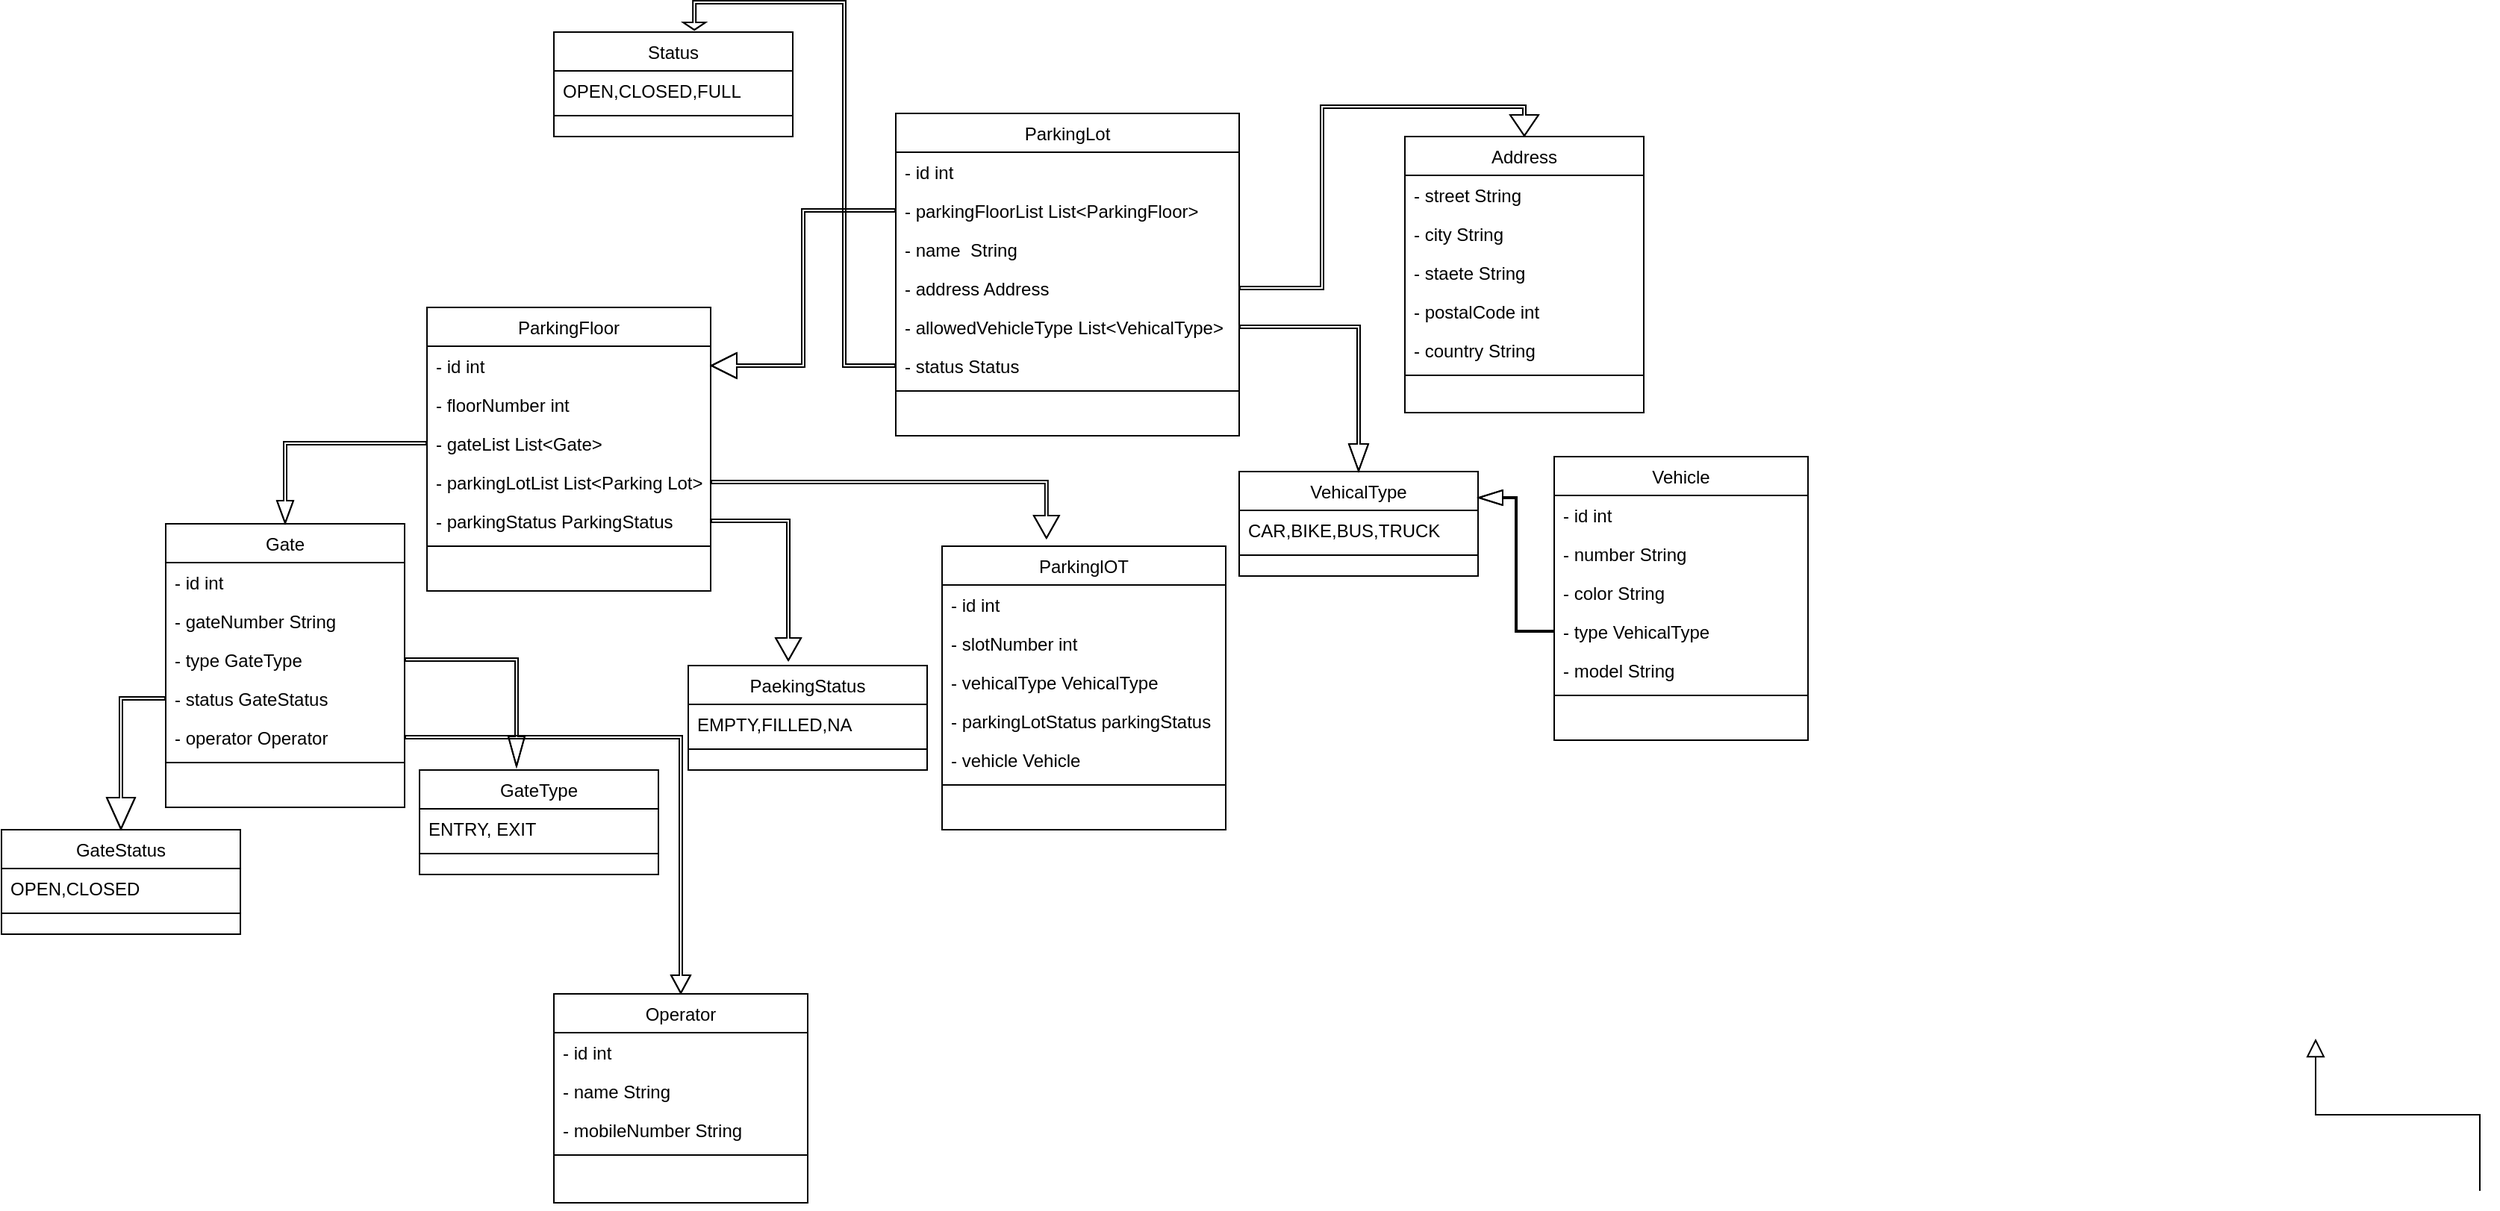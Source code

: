 <mxfile version="22.0.0" type="github">
  <diagram id="C5RBs43oDa-KdzZeNtuy" name="Page-1">
    <mxGraphModel dx="2261" dy="750" grid="1" gridSize="10" guides="1" tooltips="1" connect="1" arrows="1" fold="1" page="1" pageScale="1" pageWidth="827" pageHeight="1169" math="0" shadow="0">
      <root>
        <mxCell id="WIyWlLk6GJQsqaUBKTNV-0" />
        <mxCell id="WIyWlLk6GJQsqaUBKTNV-1" parent="WIyWlLk6GJQsqaUBKTNV-0" />
        <mxCell id="zkfFHV4jXpPFQw0GAbJ--0" value="ParkingLot" style="swimlane;fontStyle=0;align=center;verticalAlign=top;childLayout=stackLayout;horizontal=1;startSize=26;horizontalStack=0;resizeParent=1;resizeLast=0;collapsible=1;marginBottom=0;rounded=0;shadow=0;strokeWidth=1;" parent="WIyWlLk6GJQsqaUBKTNV-1" vertex="1">
          <mxGeometry x="299" y="120" width="230" height="216" as="geometry">
            <mxRectangle x="230" y="140" width="160" height="26" as="alternateBounds" />
          </mxGeometry>
        </mxCell>
        <mxCell id="zkfFHV4jXpPFQw0GAbJ--1" value="- id int " style="text;align=left;verticalAlign=top;spacingLeft=4;spacingRight=4;overflow=hidden;rotatable=0;points=[[0,0.5],[1,0.5]];portConstraint=eastwest;" parent="zkfFHV4jXpPFQw0GAbJ--0" vertex="1">
          <mxGeometry y="26" width="230" height="26" as="geometry" />
        </mxCell>
        <mxCell id="S-PeTcrzOnITP1sGydyx-6" value="- parkingFloorList List&lt;ParkingFloor&gt; " style="text;align=left;verticalAlign=top;spacingLeft=4;spacingRight=4;overflow=hidden;rotatable=0;points=[[0,0.5],[1,0.5]];portConstraint=eastwest;" vertex="1" parent="zkfFHV4jXpPFQw0GAbJ--0">
          <mxGeometry y="52" width="230" height="26" as="geometry" />
        </mxCell>
        <mxCell id="S-PeTcrzOnITP1sGydyx-7" value="- name  String &#xa;" style="text;align=left;verticalAlign=top;spacingLeft=4;spacingRight=4;overflow=hidden;rotatable=0;points=[[0,0.5],[1,0.5]];portConstraint=eastwest;" vertex="1" parent="zkfFHV4jXpPFQw0GAbJ--0">
          <mxGeometry y="78" width="230" height="26" as="geometry" />
        </mxCell>
        <mxCell id="S-PeTcrzOnITP1sGydyx-8" value="- address Address&#xa;" style="text;align=left;verticalAlign=top;spacingLeft=4;spacingRight=4;overflow=hidden;rotatable=0;points=[[0,0.5],[1,0.5]];portConstraint=eastwest;" vertex="1" parent="zkfFHV4jXpPFQw0GAbJ--0">
          <mxGeometry y="104" width="230" height="26" as="geometry" />
        </mxCell>
        <mxCell id="S-PeTcrzOnITP1sGydyx-9" value="- allowedVehicleType List&lt;VehicalType&gt; " style="text;align=left;verticalAlign=top;spacingLeft=4;spacingRight=4;overflow=hidden;rotatable=0;points=[[0,0.5],[1,0.5]];portConstraint=eastwest;" vertex="1" parent="zkfFHV4jXpPFQw0GAbJ--0">
          <mxGeometry y="130" width="230" height="26" as="geometry" />
        </mxCell>
        <mxCell id="S-PeTcrzOnITP1sGydyx-10" value="- status Status&#xa;" style="text;align=left;verticalAlign=top;spacingLeft=4;spacingRight=4;overflow=hidden;rotatable=0;points=[[0,0.5],[1,0.5]];portConstraint=eastwest;" vertex="1" parent="zkfFHV4jXpPFQw0GAbJ--0">
          <mxGeometry y="156" width="230" height="26" as="geometry" />
        </mxCell>
        <mxCell id="zkfFHV4jXpPFQw0GAbJ--4" value="" style="line;html=1;strokeWidth=1;align=left;verticalAlign=middle;spacingTop=-1;spacingLeft=3;spacingRight=3;rotatable=0;labelPosition=right;points=[];portConstraint=eastwest;" parent="zkfFHV4jXpPFQw0GAbJ--0" vertex="1">
          <mxGeometry y="182" width="230" height="8" as="geometry" />
        </mxCell>
        <mxCell id="zkfFHV4jXpPFQw0GAbJ--6" value="ParkingFloor" style="swimlane;fontStyle=0;align=center;verticalAlign=top;childLayout=stackLayout;horizontal=1;startSize=26;horizontalStack=0;resizeParent=1;resizeLast=0;collapsible=1;marginBottom=0;rounded=0;shadow=0;strokeWidth=1;" parent="WIyWlLk6GJQsqaUBKTNV-1" vertex="1">
          <mxGeometry x="-15" y="250" width="190" height="190" as="geometry">
            <mxRectangle x="130" y="380" width="160" height="26" as="alternateBounds" />
          </mxGeometry>
        </mxCell>
        <mxCell id="zkfFHV4jXpPFQw0GAbJ--7" value="- id int " style="text;align=left;verticalAlign=top;spacingLeft=4;spacingRight=4;overflow=hidden;rotatable=0;points=[[0,0.5],[1,0.5]];portConstraint=eastwest;" parent="zkfFHV4jXpPFQw0GAbJ--6" vertex="1">
          <mxGeometry y="26" width="190" height="26" as="geometry" />
        </mxCell>
        <mxCell id="S-PeTcrzOnITP1sGydyx-27" value="- floorNumber int " style="text;align=left;verticalAlign=top;spacingLeft=4;spacingRight=4;overflow=hidden;rotatable=0;points=[[0,0.5],[1,0.5]];portConstraint=eastwest;" vertex="1" parent="zkfFHV4jXpPFQw0GAbJ--6">
          <mxGeometry y="52" width="190" height="26" as="geometry" />
        </mxCell>
        <mxCell id="S-PeTcrzOnITP1sGydyx-28" value="- gateList List&lt;Gate&gt;  " style="text;align=left;verticalAlign=top;spacingLeft=4;spacingRight=4;overflow=hidden;rotatable=0;points=[[0,0.5],[1,0.5]];portConstraint=eastwest;" vertex="1" parent="zkfFHV4jXpPFQw0GAbJ--6">
          <mxGeometry y="78" width="190" height="26" as="geometry" />
        </mxCell>
        <mxCell id="S-PeTcrzOnITP1sGydyx-36" value="- parkingLotList List&lt;Parking Lot&gt;  " style="text;align=left;verticalAlign=top;spacingLeft=4;spacingRight=4;overflow=hidden;rotatable=0;points=[[0,0.5],[1,0.5]];portConstraint=eastwest;" vertex="1" parent="zkfFHV4jXpPFQw0GAbJ--6">
          <mxGeometry y="104" width="190" height="26" as="geometry" />
        </mxCell>
        <mxCell id="S-PeTcrzOnITP1sGydyx-31" value="- parkingStatus ParkingStatus  " style="text;align=left;verticalAlign=top;spacingLeft=4;spacingRight=4;overflow=hidden;rotatable=0;points=[[0,0.5],[1,0.5]];portConstraint=eastwest;" vertex="1" parent="zkfFHV4jXpPFQw0GAbJ--6">
          <mxGeometry y="130" width="190" height="26" as="geometry" />
        </mxCell>
        <mxCell id="zkfFHV4jXpPFQw0GAbJ--9" value="" style="line;html=1;strokeWidth=1;align=left;verticalAlign=middle;spacingTop=-1;spacingLeft=3;spacingRight=3;rotatable=0;labelPosition=right;points=[];portConstraint=eastwest;" parent="zkfFHV4jXpPFQw0GAbJ--6" vertex="1">
          <mxGeometry y="156" width="190" height="8" as="geometry" />
        </mxCell>
        <mxCell id="zkfFHV4jXpPFQw0GAbJ--13" value="VehicalType" style="swimlane;fontStyle=0;align=center;verticalAlign=top;childLayout=stackLayout;horizontal=1;startSize=26;horizontalStack=0;resizeParent=1;resizeLast=0;collapsible=1;marginBottom=0;rounded=0;shadow=0;strokeWidth=1;" parent="WIyWlLk6GJQsqaUBKTNV-1" vertex="1">
          <mxGeometry x="529" y="360" width="160" height="70" as="geometry">
            <mxRectangle x="340" y="380" width="170" height="26" as="alternateBounds" />
          </mxGeometry>
        </mxCell>
        <mxCell id="zkfFHV4jXpPFQw0GAbJ--14" value="CAR,BIKE,BUS,TRUCK" style="text;align=left;verticalAlign=top;spacingLeft=4;spacingRight=4;overflow=hidden;rotatable=0;points=[[0,0.5],[1,0.5]];portConstraint=eastwest;" parent="zkfFHV4jXpPFQw0GAbJ--13" vertex="1">
          <mxGeometry y="26" width="160" height="26" as="geometry" />
        </mxCell>
        <mxCell id="zkfFHV4jXpPFQw0GAbJ--15" value="" style="line;html=1;strokeWidth=1;align=left;verticalAlign=middle;spacingTop=-1;spacingLeft=3;spacingRight=3;rotatable=0;labelPosition=right;points=[];portConstraint=eastwest;" parent="zkfFHV4jXpPFQw0GAbJ--13" vertex="1">
          <mxGeometry y="52" width="160" height="8" as="geometry" />
        </mxCell>
        <mxCell id="zkfFHV4jXpPFQw0GAbJ--17" value="Address" style="swimlane;fontStyle=0;align=center;verticalAlign=top;childLayout=stackLayout;horizontal=1;startSize=26;horizontalStack=0;resizeParent=1;resizeLast=0;collapsible=1;marginBottom=0;rounded=0;shadow=0;strokeWidth=1;" parent="WIyWlLk6GJQsqaUBKTNV-1" vertex="1">
          <mxGeometry x="640" y="135.5" width="160" height="185" as="geometry">
            <mxRectangle x="550" y="140" width="160" height="26" as="alternateBounds" />
          </mxGeometry>
        </mxCell>
        <mxCell id="zkfFHV4jXpPFQw0GAbJ--18" value="- street String" style="text;align=left;verticalAlign=top;spacingLeft=4;spacingRight=4;overflow=hidden;rotatable=0;points=[[0,0.5],[1,0.5]];portConstraint=eastwest;" parent="zkfFHV4jXpPFQw0GAbJ--17" vertex="1">
          <mxGeometry y="26" width="160" height="26" as="geometry" />
        </mxCell>
        <mxCell id="S-PeTcrzOnITP1sGydyx-69" value="- city String" style="text;align=left;verticalAlign=top;spacingLeft=4;spacingRight=4;overflow=hidden;rotatable=0;points=[[0,0.5],[1,0.5]];portConstraint=eastwest;" vertex="1" parent="zkfFHV4jXpPFQw0GAbJ--17">
          <mxGeometry y="52" width="160" height="26" as="geometry" />
        </mxCell>
        <mxCell id="S-PeTcrzOnITP1sGydyx-70" value="- staete String" style="text;align=left;verticalAlign=top;spacingLeft=4;spacingRight=4;overflow=hidden;rotatable=0;points=[[0,0.5],[1,0.5]];portConstraint=eastwest;" vertex="1" parent="zkfFHV4jXpPFQw0GAbJ--17">
          <mxGeometry y="78" width="160" height="26" as="geometry" />
        </mxCell>
        <mxCell id="S-PeTcrzOnITP1sGydyx-71" value="- postalCode int" style="text;align=left;verticalAlign=top;spacingLeft=4;spacingRight=4;overflow=hidden;rotatable=0;points=[[0,0.5],[1,0.5]];portConstraint=eastwest;" vertex="1" parent="zkfFHV4jXpPFQw0GAbJ--17">
          <mxGeometry y="104" width="160" height="26" as="geometry" />
        </mxCell>
        <mxCell id="S-PeTcrzOnITP1sGydyx-72" value="- country String" style="text;align=left;verticalAlign=top;spacingLeft=4;spacingRight=4;overflow=hidden;rotatable=0;points=[[0,0.5],[1,0.5]];portConstraint=eastwest;" vertex="1" parent="zkfFHV4jXpPFQw0GAbJ--17">
          <mxGeometry y="130" width="160" height="26" as="geometry" />
        </mxCell>
        <mxCell id="zkfFHV4jXpPFQw0GAbJ--23" value="" style="line;html=1;strokeWidth=1;align=left;verticalAlign=middle;spacingTop=-1;spacingLeft=3;spacingRight=3;rotatable=0;labelPosition=right;points=[];portConstraint=eastwest;" parent="zkfFHV4jXpPFQw0GAbJ--17" vertex="1">
          <mxGeometry y="156" width="160" height="8" as="geometry" />
        </mxCell>
        <mxCell id="S-PeTcrzOnITP1sGydyx-2" value="" style="endArrow=block;endSize=10;endFill=0;shadow=0;strokeWidth=1;rounded=0;edgeStyle=elbowEdgeStyle;elbow=vertical;" edge="1" parent="WIyWlLk6GJQsqaUBKTNV-1">
          <mxGeometry width="160" relative="1" as="geometry">
            <mxPoint x="1360" y="842" as="sourcePoint" />
            <mxPoint x="1250" y="740" as="targetPoint" />
          </mxGeometry>
        </mxCell>
        <mxCell id="S-PeTcrzOnITP1sGydyx-18" style="edgeStyle=orthogonalEdgeStyle;shape=flexArrow;rounded=0;orthogonalLoop=1;jettySize=auto;html=1;width=2;endSize=5.66;endWidth=10;" edge="1" parent="WIyWlLk6GJQsqaUBKTNV-1" source="S-PeTcrzOnITP1sGydyx-9" target="zkfFHV4jXpPFQw0GAbJ--13">
          <mxGeometry relative="1" as="geometry" />
        </mxCell>
        <mxCell id="S-PeTcrzOnITP1sGydyx-19" value="Status" style="swimlane;fontStyle=0;align=center;verticalAlign=top;childLayout=stackLayout;horizontal=1;startSize=26;horizontalStack=0;resizeParent=1;resizeLast=0;collapsible=1;marginBottom=0;rounded=0;shadow=0;strokeWidth=1;" vertex="1" parent="WIyWlLk6GJQsqaUBKTNV-1">
          <mxGeometry x="70" y="65.5" width="160" height="70" as="geometry">
            <mxRectangle x="340" y="380" width="170" height="26" as="alternateBounds" />
          </mxGeometry>
        </mxCell>
        <mxCell id="S-PeTcrzOnITP1sGydyx-20" value="OPEN,CLOSED,FULL" style="text;align=left;verticalAlign=top;spacingLeft=4;spacingRight=4;overflow=hidden;rotatable=0;points=[[0,0.5],[1,0.5]];portConstraint=eastwest;" vertex="1" parent="S-PeTcrzOnITP1sGydyx-19">
          <mxGeometry y="26" width="160" height="26" as="geometry" />
        </mxCell>
        <mxCell id="S-PeTcrzOnITP1sGydyx-21" value="" style="line;html=1;strokeWidth=1;align=left;verticalAlign=middle;spacingTop=-1;spacingLeft=3;spacingRight=3;rotatable=0;labelPosition=right;points=[];portConstraint=eastwest;" vertex="1" parent="S-PeTcrzOnITP1sGydyx-19">
          <mxGeometry y="52" width="160" height="8" as="geometry" />
        </mxCell>
        <mxCell id="S-PeTcrzOnITP1sGydyx-22" style="edgeStyle=orthogonalEdgeStyle;shape=flexArrow;rounded=0;orthogonalLoop=1;jettySize=auto;html=1;entryX=0.588;entryY=-0.014;entryDx=0;entryDy=0;entryPerimeter=0;endWidth=12;endSize=1.34;width=2;" edge="1" parent="WIyWlLk6GJQsqaUBKTNV-1" source="S-PeTcrzOnITP1sGydyx-10" target="S-PeTcrzOnITP1sGydyx-19">
          <mxGeometry relative="1" as="geometry">
            <mxPoint x="130" y="369" as="targetPoint" />
          </mxGeometry>
        </mxCell>
        <mxCell id="S-PeTcrzOnITP1sGydyx-32" value="PaekingStatus" style="swimlane;fontStyle=0;align=center;verticalAlign=top;childLayout=stackLayout;horizontal=1;startSize=26;horizontalStack=0;resizeParent=1;resizeLast=0;collapsible=1;marginBottom=0;rounded=0;shadow=0;strokeWidth=1;" vertex="1" parent="WIyWlLk6GJQsqaUBKTNV-1">
          <mxGeometry x="160" y="490" width="160" height="70" as="geometry">
            <mxRectangle x="340" y="380" width="170" height="26" as="alternateBounds" />
          </mxGeometry>
        </mxCell>
        <mxCell id="S-PeTcrzOnITP1sGydyx-33" value="EMPTY,FILLED,NA" style="text;align=left;verticalAlign=top;spacingLeft=4;spacingRight=4;overflow=hidden;rotatable=0;points=[[0,0.5],[1,0.5]];portConstraint=eastwest;" vertex="1" parent="S-PeTcrzOnITP1sGydyx-32">
          <mxGeometry y="26" width="160" height="26" as="geometry" />
        </mxCell>
        <mxCell id="S-PeTcrzOnITP1sGydyx-34" value="" style="line;html=1;strokeWidth=1;align=left;verticalAlign=middle;spacingTop=-1;spacingLeft=3;spacingRight=3;rotatable=0;labelPosition=right;points=[];portConstraint=eastwest;" vertex="1" parent="S-PeTcrzOnITP1sGydyx-32">
          <mxGeometry y="52" width="160" height="8" as="geometry" />
        </mxCell>
        <mxCell id="S-PeTcrzOnITP1sGydyx-35" style="edgeStyle=orthogonalEdgeStyle;shape=flexArrow;rounded=0;orthogonalLoop=1;jettySize=auto;html=1;entryX=0.419;entryY=-0.043;entryDx=0;entryDy=0;endWidth=14;endSize=4.67;width=2;entryPerimeter=0;exitX=1;exitY=0.5;exitDx=0;exitDy=0;" edge="1" parent="WIyWlLk6GJQsqaUBKTNV-1" source="S-PeTcrzOnITP1sGydyx-31" target="S-PeTcrzOnITP1sGydyx-32">
          <mxGeometry relative="1" as="geometry" />
        </mxCell>
        <mxCell id="S-PeTcrzOnITP1sGydyx-37" value="ParkinglOT" style="swimlane;fontStyle=0;align=center;verticalAlign=top;childLayout=stackLayout;horizontal=1;startSize=26;horizontalStack=0;resizeParent=1;resizeLast=0;collapsible=1;marginBottom=0;rounded=0;shadow=0;strokeWidth=1;" vertex="1" parent="WIyWlLk6GJQsqaUBKTNV-1">
          <mxGeometry x="330" y="410" width="190" height="190" as="geometry">
            <mxRectangle x="130" y="380" width="160" height="26" as="alternateBounds" />
          </mxGeometry>
        </mxCell>
        <mxCell id="S-PeTcrzOnITP1sGydyx-38" value="- id int " style="text;align=left;verticalAlign=top;spacingLeft=4;spacingRight=4;overflow=hidden;rotatable=0;points=[[0,0.5],[1,0.5]];portConstraint=eastwest;" vertex="1" parent="S-PeTcrzOnITP1sGydyx-37">
          <mxGeometry y="26" width="190" height="26" as="geometry" />
        </mxCell>
        <mxCell id="S-PeTcrzOnITP1sGydyx-39" value="- slotNumber int " style="text;align=left;verticalAlign=top;spacingLeft=4;spacingRight=4;overflow=hidden;rotatable=0;points=[[0,0.5],[1,0.5]];portConstraint=eastwest;" vertex="1" parent="S-PeTcrzOnITP1sGydyx-37">
          <mxGeometry y="52" width="190" height="26" as="geometry" />
        </mxCell>
        <mxCell id="S-PeTcrzOnITP1sGydyx-40" value="- vehicalType VehicalType" style="text;align=left;verticalAlign=top;spacingLeft=4;spacingRight=4;overflow=hidden;rotatable=0;points=[[0,0.5],[1,0.5]];portConstraint=eastwest;" vertex="1" parent="S-PeTcrzOnITP1sGydyx-37">
          <mxGeometry y="78" width="190" height="26" as="geometry" />
        </mxCell>
        <mxCell id="S-PeTcrzOnITP1sGydyx-41" value="- parkingLotStatus parkingStatus" style="text;align=left;verticalAlign=top;spacingLeft=4;spacingRight=4;overflow=hidden;rotatable=0;points=[[0,0.5],[1,0.5]];portConstraint=eastwest;" vertex="1" parent="S-PeTcrzOnITP1sGydyx-37">
          <mxGeometry y="104" width="190" height="26" as="geometry" />
        </mxCell>
        <mxCell id="S-PeTcrzOnITP1sGydyx-42" value="- vehicle Vehicle  " style="text;align=left;verticalAlign=top;spacingLeft=4;spacingRight=4;overflow=hidden;rotatable=0;points=[[0,0.5],[1,0.5]];portConstraint=eastwest;" vertex="1" parent="S-PeTcrzOnITP1sGydyx-37">
          <mxGeometry y="130" width="190" height="26" as="geometry" />
        </mxCell>
        <mxCell id="S-PeTcrzOnITP1sGydyx-43" value="" style="line;html=1;strokeWidth=1;align=left;verticalAlign=middle;spacingTop=-1;spacingLeft=3;spacingRight=3;rotatable=0;labelPosition=right;points=[];portConstraint=eastwest;" vertex="1" parent="S-PeTcrzOnITP1sGydyx-37">
          <mxGeometry y="156" width="190" height="8" as="geometry" />
        </mxCell>
        <mxCell id="S-PeTcrzOnITP1sGydyx-44" value="Vehicle" style="swimlane;fontStyle=0;align=center;verticalAlign=top;childLayout=stackLayout;horizontal=1;startSize=26;horizontalStack=0;resizeParent=1;resizeLast=0;collapsible=1;marginBottom=0;rounded=0;shadow=0;strokeWidth=1;" vertex="1" parent="WIyWlLk6GJQsqaUBKTNV-1">
          <mxGeometry x="740" y="350" width="170" height="190" as="geometry">
            <mxRectangle x="550" y="140" width="160" height="26" as="alternateBounds" />
          </mxGeometry>
        </mxCell>
        <mxCell id="S-PeTcrzOnITP1sGydyx-46" value="- id int " style="text;align=left;verticalAlign=top;spacingLeft=4;spacingRight=4;overflow=hidden;rotatable=0;points=[[0,0.5],[1,0.5]];portConstraint=eastwest;rounded=0;shadow=0;html=0;" vertex="1" parent="S-PeTcrzOnITP1sGydyx-44">
          <mxGeometry y="26" width="170" height="26" as="geometry" />
        </mxCell>
        <mxCell id="S-PeTcrzOnITP1sGydyx-47" value="- number String" style="text;align=left;verticalAlign=top;spacingLeft=4;spacingRight=4;overflow=hidden;rotatable=0;points=[[0,0.5],[1,0.5]];portConstraint=eastwest;rounded=0;shadow=0;html=0;" vertex="1" parent="S-PeTcrzOnITP1sGydyx-44">
          <mxGeometry y="52" width="170" height="26" as="geometry" />
        </mxCell>
        <mxCell id="S-PeTcrzOnITP1sGydyx-53" value="- color String" style="text;align=left;verticalAlign=top;spacingLeft=4;spacingRight=4;overflow=hidden;rotatable=0;points=[[0,0.5],[1,0.5]];portConstraint=eastwest;rounded=0;shadow=0;html=0;" vertex="1" parent="S-PeTcrzOnITP1sGydyx-44">
          <mxGeometry y="78" width="170" height="26" as="geometry" />
        </mxCell>
        <mxCell id="S-PeTcrzOnITP1sGydyx-48" value="- type VehicalType" style="text;align=left;verticalAlign=top;spacingLeft=4;spacingRight=4;overflow=hidden;rotatable=0;points=[[0,0.5],[1,0.5]];portConstraint=eastwest;rounded=0;shadow=0;html=0;" vertex="1" parent="S-PeTcrzOnITP1sGydyx-44">
          <mxGeometry y="104" width="170" height="26" as="geometry" />
        </mxCell>
        <mxCell id="S-PeTcrzOnITP1sGydyx-49" value="- model String" style="text;align=left;verticalAlign=top;spacingLeft=4;spacingRight=4;overflow=hidden;rotatable=0;points=[[0,0.5],[1,0.5]];portConstraint=eastwest;rounded=0;shadow=0;html=0;" vertex="1" parent="S-PeTcrzOnITP1sGydyx-44">
          <mxGeometry y="130" width="170" height="26" as="geometry" />
        </mxCell>
        <mxCell id="S-PeTcrzOnITP1sGydyx-50" value="" style="line;html=1;strokeWidth=1;align=left;verticalAlign=middle;spacingTop=-1;spacingLeft=3;spacingRight=3;rotatable=0;labelPosition=right;points=[];portConstraint=eastwest;" vertex="1" parent="S-PeTcrzOnITP1sGydyx-44">
          <mxGeometry y="156" width="170" height="8" as="geometry" />
        </mxCell>
        <mxCell id="S-PeTcrzOnITP1sGydyx-54" value="Gate" style="swimlane;fontStyle=0;align=center;verticalAlign=top;childLayout=stackLayout;horizontal=1;startSize=26;horizontalStack=0;resizeParent=1;resizeLast=0;collapsible=1;marginBottom=0;rounded=0;shadow=0;strokeWidth=1;" vertex="1" parent="WIyWlLk6GJQsqaUBKTNV-1">
          <mxGeometry x="-190" y="395" width="160" height="190" as="geometry">
            <mxRectangle x="550" y="140" width="160" height="26" as="alternateBounds" />
          </mxGeometry>
        </mxCell>
        <mxCell id="S-PeTcrzOnITP1sGydyx-55" value="- id int " style="text;align=left;verticalAlign=top;spacingLeft=4;spacingRight=4;overflow=hidden;rotatable=0;points=[[0,0.5],[1,0.5]];portConstraint=eastwest;rounded=0;shadow=0;html=0;" vertex="1" parent="S-PeTcrzOnITP1sGydyx-54">
          <mxGeometry y="26" width="160" height="26" as="geometry" />
        </mxCell>
        <mxCell id="S-PeTcrzOnITP1sGydyx-56" value="- gateNumber String" style="text;align=left;verticalAlign=top;spacingLeft=4;spacingRight=4;overflow=hidden;rotatable=0;points=[[0,0.5],[1,0.5]];portConstraint=eastwest;rounded=0;shadow=0;html=0;" vertex="1" parent="S-PeTcrzOnITP1sGydyx-54">
          <mxGeometry y="52" width="160" height="26" as="geometry" />
        </mxCell>
        <mxCell id="S-PeTcrzOnITP1sGydyx-58" value="- type GateType" style="text;align=left;verticalAlign=top;spacingLeft=4;spacingRight=4;overflow=hidden;rotatable=0;points=[[0,0.5],[1,0.5]];portConstraint=eastwest;rounded=0;shadow=0;html=0;" vertex="1" parent="S-PeTcrzOnITP1sGydyx-54">
          <mxGeometry y="78" width="160" height="26" as="geometry" />
        </mxCell>
        <mxCell id="S-PeTcrzOnITP1sGydyx-59" value="- status GateStatus" style="text;align=left;verticalAlign=top;spacingLeft=4;spacingRight=4;overflow=hidden;rotatable=0;points=[[0,0.5],[1,0.5]];portConstraint=eastwest;rounded=0;shadow=0;html=0;" vertex="1" parent="S-PeTcrzOnITP1sGydyx-54">
          <mxGeometry y="104" width="160" height="26" as="geometry" />
        </mxCell>
        <mxCell id="S-PeTcrzOnITP1sGydyx-68" value="- operator Operator" style="text;align=left;verticalAlign=top;spacingLeft=4;spacingRight=4;overflow=hidden;rotatable=0;points=[[0,0.5],[1,0.5]];portConstraint=eastwest;rounded=0;shadow=0;html=0;" vertex="1" parent="S-PeTcrzOnITP1sGydyx-54">
          <mxGeometry y="130" width="160" height="26" as="geometry" />
        </mxCell>
        <mxCell id="S-PeTcrzOnITP1sGydyx-60" value="" style="line;html=1;strokeWidth=1;align=left;verticalAlign=middle;spacingTop=-1;spacingLeft=3;spacingRight=3;rotatable=0;labelPosition=right;points=[];portConstraint=eastwest;" vertex="1" parent="S-PeTcrzOnITP1sGydyx-54">
          <mxGeometry y="156" width="160" height="8" as="geometry" />
        </mxCell>
        <mxCell id="S-PeTcrzOnITP1sGydyx-62" value="GateStatus" style="swimlane;fontStyle=0;align=center;verticalAlign=top;childLayout=stackLayout;horizontal=1;startSize=26;horizontalStack=0;resizeParent=1;resizeLast=0;collapsible=1;marginBottom=0;rounded=0;shadow=0;strokeWidth=1;" vertex="1" parent="WIyWlLk6GJQsqaUBKTNV-1">
          <mxGeometry x="-300" y="600" width="160" height="70" as="geometry">
            <mxRectangle x="340" y="380" width="170" height="26" as="alternateBounds" />
          </mxGeometry>
        </mxCell>
        <mxCell id="S-PeTcrzOnITP1sGydyx-63" value="OPEN,CLOSED" style="text;align=left;verticalAlign=top;spacingLeft=4;spacingRight=4;overflow=hidden;rotatable=0;points=[[0,0.5],[1,0.5]];portConstraint=eastwest;" vertex="1" parent="S-PeTcrzOnITP1sGydyx-62">
          <mxGeometry y="26" width="160" height="26" as="geometry" />
        </mxCell>
        <mxCell id="S-PeTcrzOnITP1sGydyx-64" value="" style="line;html=1;strokeWidth=1;align=left;verticalAlign=middle;spacingTop=-1;spacingLeft=3;spacingRight=3;rotatable=0;labelPosition=right;points=[];portConstraint=eastwest;" vertex="1" parent="S-PeTcrzOnITP1sGydyx-62">
          <mxGeometry y="52" width="160" height="8" as="geometry" />
        </mxCell>
        <mxCell id="S-PeTcrzOnITP1sGydyx-65" value="GateType" style="swimlane;fontStyle=0;align=center;verticalAlign=top;childLayout=stackLayout;horizontal=1;startSize=26;horizontalStack=0;resizeParent=1;resizeLast=0;collapsible=1;marginBottom=0;rounded=0;shadow=0;strokeWidth=1;" vertex="1" parent="WIyWlLk6GJQsqaUBKTNV-1">
          <mxGeometry x="-20" y="560" width="160" height="70" as="geometry">
            <mxRectangle x="340" y="380" width="170" height="26" as="alternateBounds" />
          </mxGeometry>
        </mxCell>
        <mxCell id="S-PeTcrzOnITP1sGydyx-66" value="ENTRY, EXIT" style="text;align=left;verticalAlign=top;spacingLeft=4;spacingRight=4;overflow=hidden;rotatable=0;points=[[0,0.5],[1,0.5]];portConstraint=eastwest;" vertex="1" parent="S-PeTcrzOnITP1sGydyx-65">
          <mxGeometry y="26" width="160" height="26" as="geometry" />
        </mxCell>
        <mxCell id="S-PeTcrzOnITP1sGydyx-67" value="" style="line;html=1;strokeWidth=1;align=left;verticalAlign=middle;spacingTop=-1;spacingLeft=3;spacingRight=3;rotatable=0;labelPosition=right;points=[];portConstraint=eastwest;" vertex="1" parent="S-PeTcrzOnITP1sGydyx-65">
          <mxGeometry y="52" width="160" height="8" as="geometry" />
        </mxCell>
        <mxCell id="S-PeTcrzOnITP1sGydyx-75" style="edgeStyle=orthogonalEdgeStyle;shape=flexArrow;rounded=0;orthogonalLoop=1;jettySize=auto;html=1;entryX=1;entryY=0.25;entryDx=0;entryDy=0;width=1;endSize=5;endWidth=8;" edge="1" parent="WIyWlLk6GJQsqaUBKTNV-1" source="S-PeTcrzOnITP1sGydyx-48" target="zkfFHV4jXpPFQw0GAbJ--13">
          <mxGeometry relative="1" as="geometry" />
        </mxCell>
        <mxCell id="S-PeTcrzOnITP1sGydyx-76" style="edgeStyle=orthogonalEdgeStyle;shape=flexArrow;rounded=0;orthogonalLoop=1;jettySize=auto;html=1;entryX=1;entryY=0.5;entryDx=0;entryDy=0;width=2;endSize=5.33;endWidth=14;" edge="1" parent="WIyWlLk6GJQsqaUBKTNV-1" source="S-PeTcrzOnITP1sGydyx-6" target="zkfFHV4jXpPFQw0GAbJ--7">
          <mxGeometry relative="1" as="geometry" />
        </mxCell>
        <mxCell id="S-PeTcrzOnITP1sGydyx-78" style="edgeStyle=orthogonalEdgeStyle;shape=flexArrow;rounded=0;orthogonalLoop=1;jettySize=auto;html=1;entryX=0.368;entryY=-0.026;entryDx=0;entryDy=0;entryPerimeter=0;endWidth=14;endSize=4.69;width=2;" edge="1" parent="WIyWlLk6GJQsqaUBKTNV-1" source="S-PeTcrzOnITP1sGydyx-36" target="S-PeTcrzOnITP1sGydyx-37">
          <mxGeometry relative="1" as="geometry" />
        </mxCell>
        <mxCell id="S-PeTcrzOnITP1sGydyx-82" style="edgeStyle=orthogonalEdgeStyle;shape=flexArrow;rounded=0;orthogonalLoop=1;jettySize=auto;html=1;entryX=0.5;entryY=0;entryDx=0;entryDy=0;endWidth=8;endSize=4.67;width=2;" edge="1" parent="WIyWlLk6GJQsqaUBKTNV-1" source="S-PeTcrzOnITP1sGydyx-28" target="S-PeTcrzOnITP1sGydyx-54">
          <mxGeometry relative="1" as="geometry" />
        </mxCell>
        <mxCell id="S-PeTcrzOnITP1sGydyx-83" style="edgeStyle=orthogonalEdgeStyle;shape=flexArrow;rounded=0;orthogonalLoop=1;jettySize=auto;html=1;entryX=0.406;entryY=-0.029;entryDx=0;entryDy=0;entryPerimeter=0;exitX=1;exitY=0.5;exitDx=0;exitDy=0;endWidth=8;endSize=6.32;width=2;" edge="1" parent="WIyWlLk6GJQsqaUBKTNV-1" source="S-PeTcrzOnITP1sGydyx-58" target="S-PeTcrzOnITP1sGydyx-65">
          <mxGeometry relative="1" as="geometry" />
        </mxCell>
        <mxCell id="S-PeTcrzOnITP1sGydyx-84" style="edgeStyle=orthogonalEdgeStyle;shape=flexArrow;rounded=0;orthogonalLoop=1;jettySize=auto;html=1;endWidth=16;endSize=6.67;width=2;" edge="1" parent="WIyWlLk6GJQsqaUBKTNV-1" source="S-PeTcrzOnITP1sGydyx-59" target="S-PeTcrzOnITP1sGydyx-62">
          <mxGeometry relative="1" as="geometry" />
        </mxCell>
        <mxCell id="S-PeTcrzOnITP1sGydyx-85" style="edgeStyle=orthogonalEdgeStyle;shape=flexArrow;rounded=0;orthogonalLoop=1;jettySize=auto;html=1;entryX=0.5;entryY=0;entryDx=0;entryDy=0;endWidth=16;endSize=4.33;width=2;" edge="1" parent="WIyWlLk6GJQsqaUBKTNV-1" source="S-PeTcrzOnITP1sGydyx-8" target="zkfFHV4jXpPFQw0GAbJ--17">
          <mxGeometry relative="1" as="geometry" />
        </mxCell>
        <mxCell id="S-PeTcrzOnITP1sGydyx-88" value="Operator" style="swimlane;fontStyle=0;align=center;verticalAlign=top;childLayout=stackLayout;horizontal=1;startSize=26;horizontalStack=0;resizeParent=1;resizeLast=0;collapsible=1;marginBottom=0;rounded=0;shadow=0;strokeWidth=1;" vertex="1" parent="WIyWlLk6GJQsqaUBKTNV-1">
          <mxGeometry x="70" y="710" width="170" height="140" as="geometry">
            <mxRectangle x="550" y="140" width="160" height="26" as="alternateBounds" />
          </mxGeometry>
        </mxCell>
        <mxCell id="S-PeTcrzOnITP1sGydyx-89" value="- id int " style="text;align=left;verticalAlign=top;spacingLeft=4;spacingRight=4;overflow=hidden;rotatable=0;points=[[0,0.5],[1,0.5]];portConstraint=eastwest;rounded=0;shadow=0;html=0;" vertex="1" parent="S-PeTcrzOnITP1sGydyx-88">
          <mxGeometry y="26" width="170" height="26" as="geometry" />
        </mxCell>
        <mxCell id="S-PeTcrzOnITP1sGydyx-90" value="- name String" style="text;align=left;verticalAlign=top;spacingLeft=4;spacingRight=4;overflow=hidden;rotatable=0;points=[[0,0.5],[1,0.5]];portConstraint=eastwest;rounded=0;shadow=0;html=0;" vertex="1" parent="S-PeTcrzOnITP1sGydyx-88">
          <mxGeometry y="52" width="170" height="26" as="geometry" />
        </mxCell>
        <mxCell id="S-PeTcrzOnITP1sGydyx-91" value="- mobileNumber String" style="text;align=left;verticalAlign=top;spacingLeft=4;spacingRight=4;overflow=hidden;rotatable=0;points=[[0,0.5],[1,0.5]];portConstraint=eastwest;rounded=0;shadow=0;html=0;" vertex="1" parent="S-PeTcrzOnITP1sGydyx-88">
          <mxGeometry y="78" width="170" height="26" as="geometry" />
        </mxCell>
        <mxCell id="S-PeTcrzOnITP1sGydyx-94" value="" style="line;html=1;strokeWidth=1;align=left;verticalAlign=middle;spacingTop=-1;spacingLeft=3;spacingRight=3;rotatable=0;labelPosition=right;points=[];portConstraint=eastwest;" vertex="1" parent="S-PeTcrzOnITP1sGydyx-88">
          <mxGeometry y="104" width="170" height="8" as="geometry" />
        </mxCell>
        <mxCell id="S-PeTcrzOnITP1sGydyx-95" style="edgeStyle=orthogonalEdgeStyle;shape=flexArrow;rounded=0;orthogonalLoop=1;jettySize=auto;html=1;entryX=0.5;entryY=0;entryDx=0;entryDy=0;endWidth=10;endSize=3.67;width=2;" edge="1" parent="WIyWlLk6GJQsqaUBKTNV-1" source="S-PeTcrzOnITP1sGydyx-68" target="S-PeTcrzOnITP1sGydyx-88">
          <mxGeometry relative="1" as="geometry" />
        </mxCell>
      </root>
    </mxGraphModel>
  </diagram>
</mxfile>
